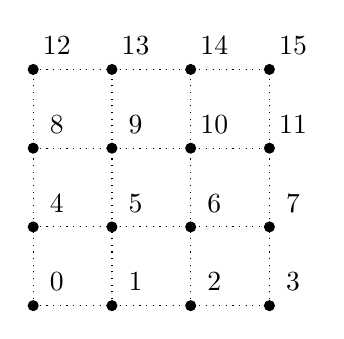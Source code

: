 % -*- root: ../pex3.tex -*-

\begin{tikzpicture} [dot/.style={circle,fill=black,minimum size=4pt,inner sep=0pt,
            outer sep=-1pt}]
  \newcommand{\xmax}{3}
  \newcommand{\ymax}{3}
  \foreach \x in {0, 1, ..., \xmax} {
    \foreach \y in {0, 1, ..., \ymax} {
      \pgfmathsetmacro\result{\x + \y * (\ymax+1)}
      \node [dot] at (\x,\y) {};
      \node at ($(\x,\y) + (0.3,0.3)$) {\pgfmathprintnumber{\result}};
      \draw [dotted] (\x,0) -- (\x,\ymax) {};
      \draw [dotted] (0,\y) -- (\xmax,\y) {};
    }
  }
\end{tikzpicture}
